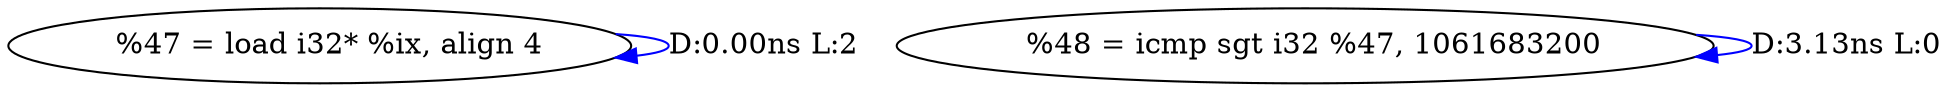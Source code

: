 digraph {
Node0x2c77a20[label="  %47 = load i32* %ix, align 4"];
Node0x2c77a20 -> Node0x2c77a20[label="D:0.00ns L:2",color=blue];
Node0x2c77b00[label="  %48 = icmp sgt i32 %47, 1061683200"];
Node0x2c77b00 -> Node0x2c77b00[label="D:3.13ns L:0",color=blue];
}
